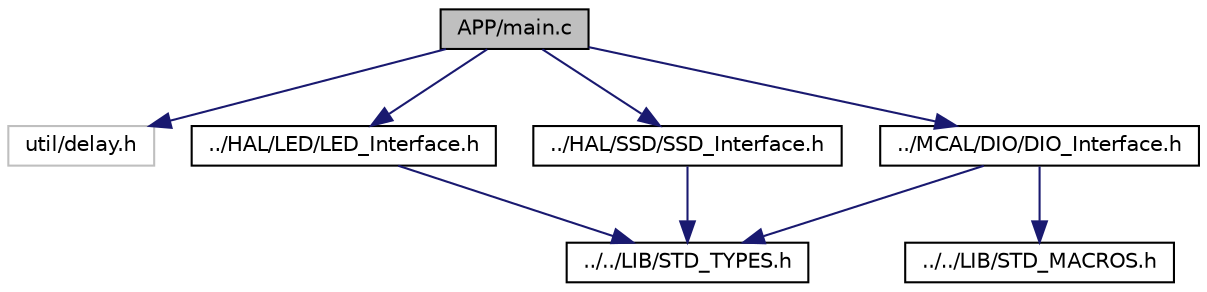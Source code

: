 digraph "APP/main.c"
{
 // LATEX_PDF_SIZE
  edge [fontname="Helvetica",fontsize="10",labelfontname="Helvetica",labelfontsize="10"];
  node [fontname="Helvetica",fontsize="10",shape=record];
  Node1 [label="APP/main.c",height=0.2,width=0.4,color="black", fillcolor="grey75", style="filled", fontcolor="black",tooltip=" "];
  Node1 -> Node2 [color="midnightblue",fontsize="10",style="solid"];
  Node2 [label="util/delay.h",height=0.2,width=0.4,color="grey75", fillcolor="white", style="filled",tooltip=" "];
  Node1 -> Node3 [color="midnightblue",fontsize="10",style="solid"];
  Node3 [label="../MCAL/DIO/DIO_Interface.h",height=0.2,width=0.4,color="black", fillcolor="white", style="filled",URL="$d2/d61/_d_i_o___interface_8h.html",tooltip=" "];
  Node3 -> Node4 [color="midnightblue",fontsize="10",style="solid"];
  Node4 [label="../../LIB/STD_TYPES.h",height=0.2,width=0.4,color="black", fillcolor="white", style="filled",URL="$d1/de4/_s_t_d___t_y_p_e_s_8h.html",tooltip=" "];
  Node3 -> Node5 [color="midnightblue",fontsize="10",style="solid"];
  Node5 [label="../../LIB/STD_MACROS.h",height=0.2,width=0.4,color="black", fillcolor="white", style="filled",URL="$d7/dca/_s_t_d___m_a_c_r_o_s_8h.html",tooltip=" "];
  Node1 -> Node6 [color="midnightblue",fontsize="10",style="solid"];
  Node6 [label="../HAL/LED/LED_Interface.h",height=0.2,width=0.4,color="black", fillcolor="white", style="filled",URL="$df/de9/_l_e_d___interface_8h.html",tooltip=" "];
  Node6 -> Node4 [color="midnightblue",fontsize="10",style="solid"];
  Node1 -> Node7 [color="midnightblue",fontsize="10",style="solid"];
  Node7 [label="../HAL/SSD/SSD_Interface.h",height=0.2,width=0.4,color="black", fillcolor="white", style="filled",URL="$d6/d8a/_s_s_d___interface_8h.html",tooltip=" "];
  Node7 -> Node4 [color="midnightblue",fontsize="10",style="solid"];
}
